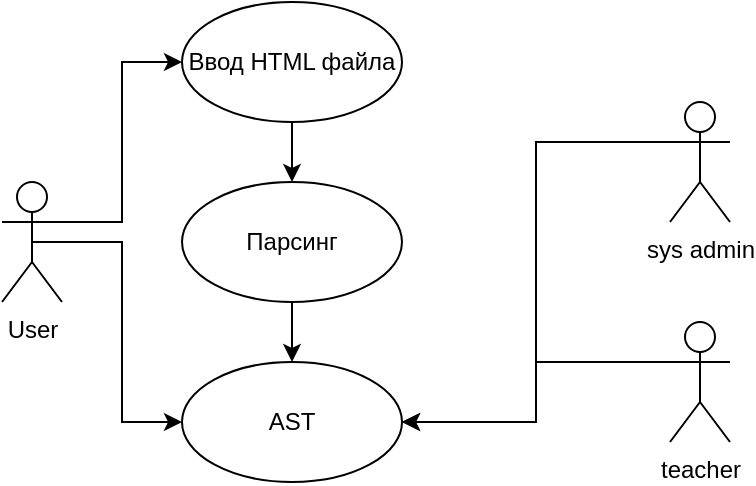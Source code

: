 <mxfile version="13.3.0" type="device"><diagram id="_ztmyNjwwTNw_OBy93bv" name="Page-1"><mxGraphModel dx="796" dy="347" grid="1" gridSize="10" guides="1" tooltips="1" connect="1" arrows="1" fold="1" page="1" pageScale="1" pageWidth="827" pageHeight="1169" math="0" shadow="0"><root><mxCell id="0"/><mxCell id="1" parent="0"/><mxCell id="JTJNtR59KmHYGKAwIHgu-21" style="edgeStyle=orthogonalEdgeStyle;rounded=0;orthogonalLoop=1;jettySize=auto;html=1;exitX=1;exitY=0.333;exitDx=0;exitDy=0;exitPerimeter=0;entryX=0;entryY=0.5;entryDx=0;entryDy=0;" edge="1" parent="1" source="JTJNtR59KmHYGKAwIHgu-1" target="JTJNtR59KmHYGKAwIHgu-10"><mxGeometry relative="1" as="geometry"/></mxCell><mxCell id="JTJNtR59KmHYGKAwIHgu-23" style="edgeStyle=orthogonalEdgeStyle;rounded=0;orthogonalLoop=1;jettySize=auto;html=1;exitX=0.5;exitY=0.5;exitDx=0;exitDy=0;exitPerimeter=0;entryX=0;entryY=0.5;entryDx=0;entryDy=0;" edge="1" parent="1" source="JTJNtR59KmHYGKAwIHgu-1" target="JTJNtR59KmHYGKAwIHgu-12"><mxGeometry relative="1" as="geometry"/></mxCell><mxCell id="JTJNtR59KmHYGKAwIHgu-1" value="User" style="shape=umlActor;verticalLabelPosition=bottom;labelBackgroundColor=#ffffff;verticalAlign=top;html=1;outlineConnect=0;" vertex="1" parent="1"><mxGeometry x="80" y="250" width="30" height="60" as="geometry"/></mxCell><mxCell id="JTJNtR59KmHYGKAwIHgu-17" style="edgeStyle=orthogonalEdgeStyle;rounded=0;orthogonalLoop=1;jettySize=auto;html=1;exitX=0.5;exitY=1;exitDx=0;exitDy=0;entryX=0.5;entryY=0;entryDx=0;entryDy=0;" edge="1" parent="1" source="JTJNtR59KmHYGKAwIHgu-10" target="JTJNtR59KmHYGKAwIHgu-11"><mxGeometry relative="1" as="geometry"/></mxCell><mxCell id="JTJNtR59KmHYGKAwIHgu-10" value="Ввод HTML файла" style="ellipse;whiteSpace=wrap;html=1;" vertex="1" parent="1"><mxGeometry x="170" y="160" width="110" height="60" as="geometry"/></mxCell><mxCell id="JTJNtR59KmHYGKAwIHgu-18" style="edgeStyle=orthogonalEdgeStyle;rounded=0;orthogonalLoop=1;jettySize=auto;html=1;exitX=0.5;exitY=1;exitDx=0;exitDy=0;entryX=0.5;entryY=0;entryDx=0;entryDy=0;" edge="1" parent="1" source="JTJNtR59KmHYGKAwIHgu-11" target="JTJNtR59KmHYGKAwIHgu-12"><mxGeometry relative="1" as="geometry"/></mxCell><mxCell id="JTJNtR59KmHYGKAwIHgu-11" value="Парсинг" style="ellipse;whiteSpace=wrap;html=1;" vertex="1" parent="1"><mxGeometry x="170" y="250" width="110" height="60" as="geometry"/></mxCell><mxCell id="JTJNtR59KmHYGKAwIHgu-12" value="AST" style="ellipse;whiteSpace=wrap;html=1;" vertex="1" parent="1"><mxGeometry x="170" y="340" width="110" height="60" as="geometry"/></mxCell><mxCell id="JTJNtR59KmHYGKAwIHgu-19" style="edgeStyle=orthogonalEdgeStyle;rounded=0;orthogonalLoop=1;jettySize=auto;html=1;exitX=0;exitY=0.333;exitDx=0;exitDy=0;exitPerimeter=0;entryX=1;entryY=0.5;entryDx=0;entryDy=0;" edge="1" parent="1" source="JTJNtR59KmHYGKAwIHgu-13" target="JTJNtR59KmHYGKAwIHgu-12"><mxGeometry relative="1" as="geometry"/></mxCell><mxCell id="JTJNtR59KmHYGKAwIHgu-13" value="sys admin" style="shape=umlActor;verticalLabelPosition=bottom;labelBackgroundColor=#ffffff;verticalAlign=top;html=1;outlineConnect=0;" vertex="1" parent="1"><mxGeometry x="414" y="210" width="30" height="60" as="geometry"/></mxCell><mxCell id="JTJNtR59KmHYGKAwIHgu-20" style="edgeStyle=orthogonalEdgeStyle;rounded=0;orthogonalLoop=1;jettySize=auto;html=1;exitX=0;exitY=0.333;exitDx=0;exitDy=0;exitPerimeter=0;entryX=1;entryY=0.5;entryDx=0;entryDy=0;" edge="1" parent="1" source="JTJNtR59KmHYGKAwIHgu-14" target="JTJNtR59KmHYGKAwIHgu-12"><mxGeometry relative="1" as="geometry"/></mxCell><mxCell id="JTJNtR59KmHYGKAwIHgu-14" value="teacher" style="shape=umlActor;verticalLabelPosition=bottom;labelBackgroundColor=#ffffff;verticalAlign=top;html=1;outlineConnect=0;" vertex="1" parent="1"><mxGeometry x="414" y="320" width="30" height="60" as="geometry"/></mxCell></root></mxGraphModel></diagram></mxfile>